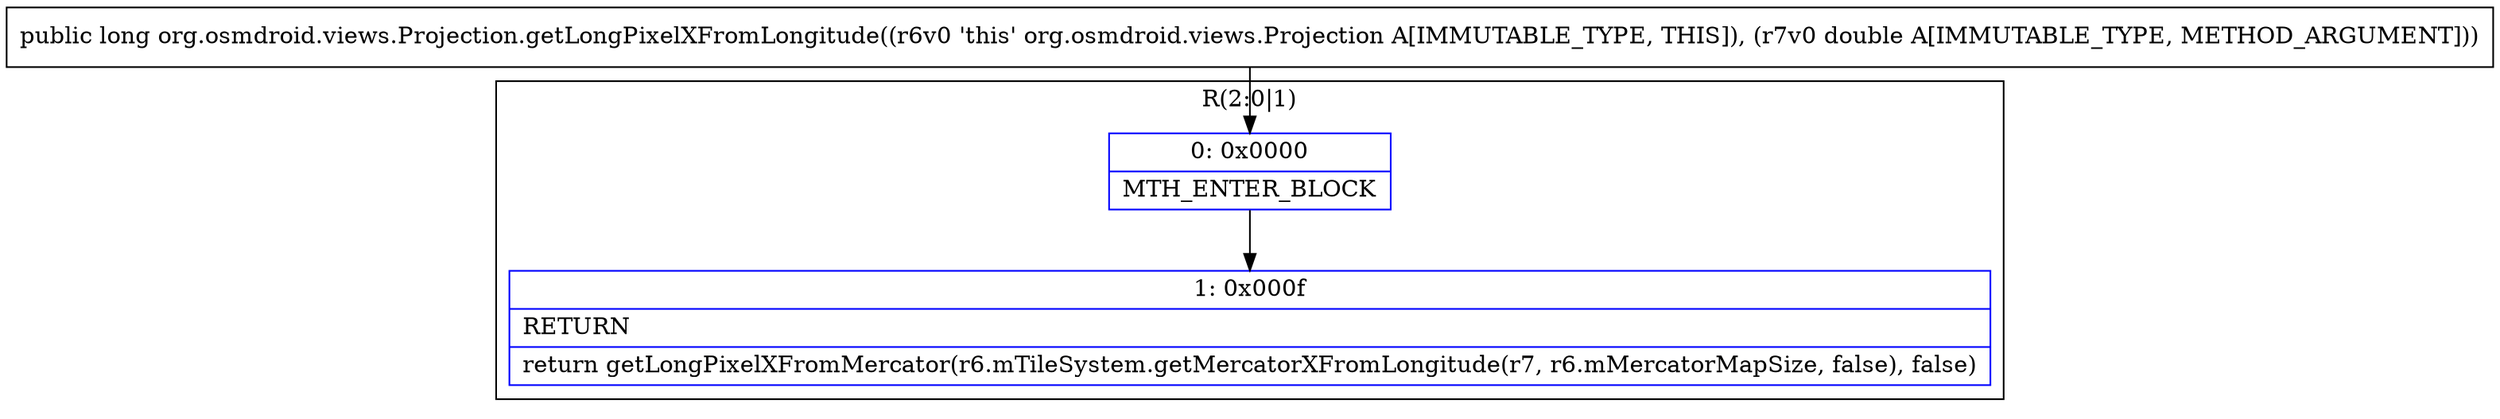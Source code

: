 digraph "CFG fororg.osmdroid.views.Projection.getLongPixelXFromLongitude(D)J" {
subgraph cluster_Region_1894558598 {
label = "R(2:0|1)";
node [shape=record,color=blue];
Node_0 [shape=record,label="{0\:\ 0x0000|MTH_ENTER_BLOCK\l}"];
Node_1 [shape=record,label="{1\:\ 0x000f|RETURN\l|return getLongPixelXFromMercator(r6.mTileSystem.getMercatorXFromLongitude(r7, r6.mMercatorMapSize, false), false)\l}"];
}
MethodNode[shape=record,label="{public long org.osmdroid.views.Projection.getLongPixelXFromLongitude((r6v0 'this' org.osmdroid.views.Projection A[IMMUTABLE_TYPE, THIS]), (r7v0 double A[IMMUTABLE_TYPE, METHOD_ARGUMENT])) }"];
MethodNode -> Node_0;
Node_0 -> Node_1;
}

